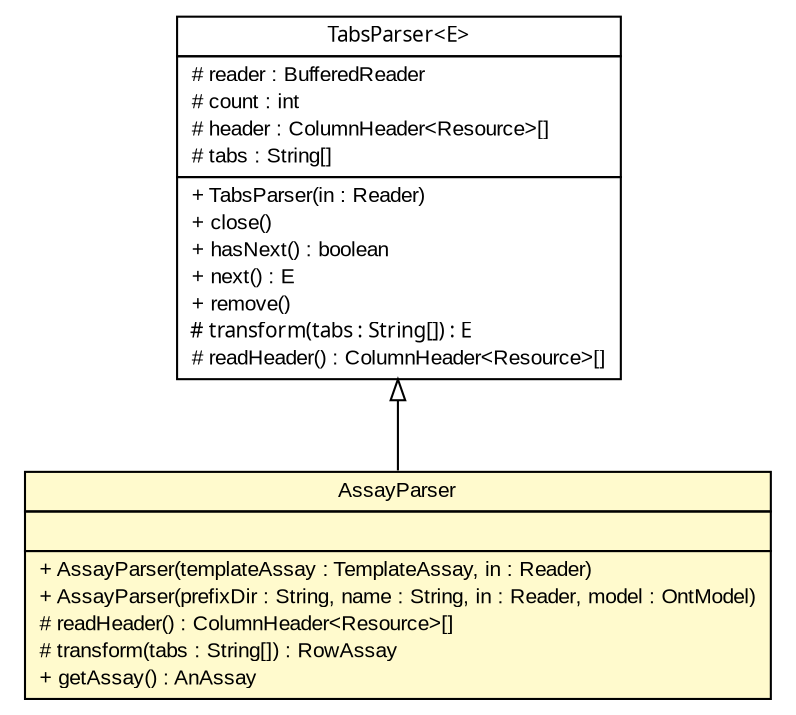 #!/usr/local/bin/dot
#
# Class diagram 
# Generated by UmlGraph version 4.6 (http://www.spinellis.gr/sw/umlgraph)
#

digraph G {
	edge [fontname="arial",fontsize=10,labelfontname="arial",labelfontsize=10];
	node [fontname="arial",fontsize=10,shape=plaintext];
	// net.toxbank.isa.parser.TabsParser<E>
	c868 [label=<<table border="0" cellborder="1" cellspacing="0" cellpadding="2" port="p" href="./TabsParser.html">
		<tr><td><table border="0" cellspacing="0" cellpadding="1">
			<tr><td><font face="ariali"> TabsParser&lt;E&gt; </font></td></tr>
		</table></td></tr>
		<tr><td><table border="0" cellspacing="0" cellpadding="1">
			<tr><td align="left"> # reader : BufferedReader </td></tr>
			<tr><td align="left"> # count : int </td></tr>
			<tr><td align="left"> # header : ColumnHeader&lt;Resource&gt;[] </td></tr>
			<tr><td align="left"> # tabs : String[] </td></tr>
		</table></td></tr>
		<tr><td><table border="0" cellspacing="0" cellpadding="1">
			<tr><td align="left"> + TabsParser(in : Reader) </td></tr>
			<tr><td align="left"> + close() </td></tr>
			<tr><td align="left"> + hasNext() : boolean </td></tr>
			<tr><td align="left"> + next() : E </td></tr>
			<tr><td align="left"> + remove() </td></tr>
			<tr><td align="left"><font face="ariali" point-size="10.0"> # transform(tabs : String[]) : E </font></td></tr>
			<tr><td align="left"> # readHeader() : ColumnHeader&lt;Resource&gt;[] </td></tr>
		</table></td></tr>
		</table>>, fontname="arial", fontcolor="black", fontsize=10.0];
	// net.toxbank.isa.parser.AssayParser
	c871 [label=<<table border="0" cellborder="1" cellspacing="0" cellpadding="2" port="p" bgcolor="lemonChiffon" href="./AssayParser.html">
		<tr><td><table border="0" cellspacing="0" cellpadding="1">
			<tr><td> AssayParser </td></tr>
		</table></td></tr>
		<tr><td><table border="0" cellspacing="0" cellpadding="1">
			<tr><td align="left">  </td></tr>
		</table></td></tr>
		<tr><td><table border="0" cellspacing="0" cellpadding="1">
			<tr><td align="left"> + AssayParser(templateAssay : TemplateAssay, in : Reader) </td></tr>
			<tr><td align="left"> + AssayParser(prefixDir : String, name : String, in : Reader, model : OntModel) </td></tr>
			<tr><td align="left"> # readHeader() : ColumnHeader&lt;Resource&gt;[] </td></tr>
			<tr><td align="left"> # transform(tabs : String[]) : RowAssay </td></tr>
			<tr><td align="left"> + getAssay() : AnAssay </td></tr>
		</table></td></tr>
		</table>>, fontname="arial", fontcolor="black", fontsize=10.0];
	//net.toxbank.isa.parser.AssayParser extends net.toxbank.isa.parser.TabsParser<net.toxbank.isa.RowAssay>
	c868:p -> c871:p [dir=back,arrowtail=empty];
}

